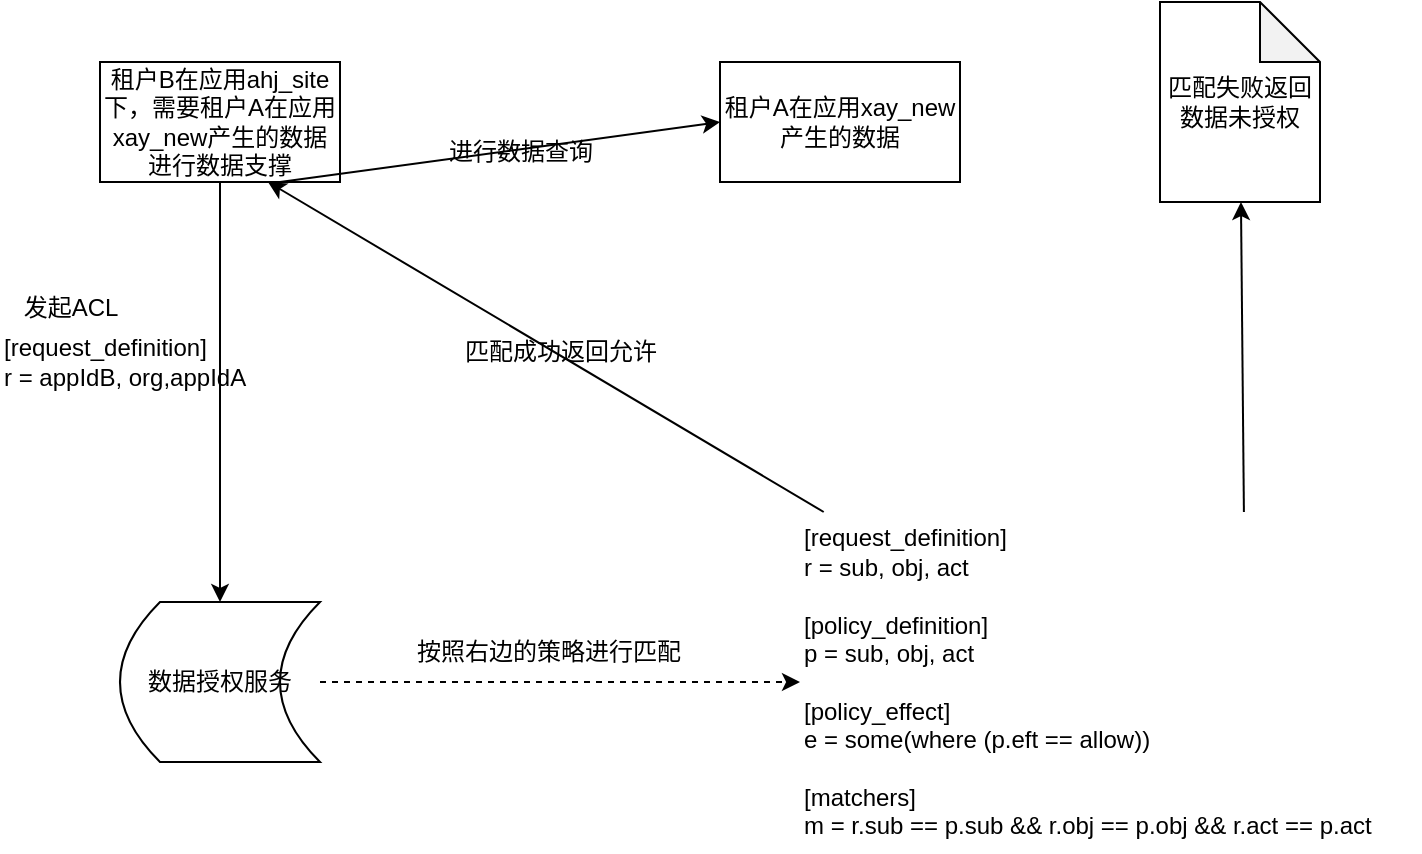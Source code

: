 <mxfile version="24.0.6" type="github">
  <diagram name="第 1 页" id="2l0wkV5MG7BHutLUghD6">
    <mxGraphModel dx="1189" dy="761" grid="1" gridSize="10" guides="1" tooltips="1" connect="1" arrows="1" fold="1" page="1" pageScale="1" pageWidth="827" pageHeight="1169" math="0" shadow="0">
      <root>
        <mxCell id="0" />
        <mxCell id="1" parent="0" />
        <mxCell id="s8JxzFlPwDfdYDSZ-Yab-1" value="租户A在应用xay_new产生的数据" style="rounded=0;whiteSpace=wrap;html=1;" vertex="1" parent="1">
          <mxGeometry x="580" y="60" width="120" height="60" as="geometry" />
        </mxCell>
        <mxCell id="s8JxzFlPwDfdYDSZ-Yab-2" value="租户B在应用ahj_site下，需要租户A在应用xay_new产生的数据进行数据支撑" style="rounded=0;whiteSpace=wrap;html=1;" vertex="1" parent="1">
          <mxGeometry x="270" y="60" width="120" height="60" as="geometry" />
        </mxCell>
        <mxCell id="s8JxzFlPwDfdYDSZ-Yab-6" value="数据授权服务" style="shape=dataStorage;whiteSpace=wrap;html=1;fixedSize=1;" vertex="1" parent="1">
          <mxGeometry x="280" y="330" width="100" height="80" as="geometry" />
        </mxCell>
        <mxCell id="s8JxzFlPwDfdYDSZ-Yab-7" value="" style="endArrow=classic;html=1;rounded=0;exitX=0.5;exitY=1;exitDx=0;exitDy=0;" edge="1" parent="1" source="s8JxzFlPwDfdYDSZ-Yab-2" target="s8JxzFlPwDfdYDSZ-Yab-6">
          <mxGeometry width="50" height="50" relative="1" as="geometry">
            <mxPoint x="390" y="420" as="sourcePoint" />
            <mxPoint x="440" y="370" as="targetPoint" />
          </mxGeometry>
        </mxCell>
        <mxCell id="s8JxzFlPwDfdYDSZ-Yab-8" value="发起ACL" style="text;html=1;align=center;verticalAlign=middle;resizable=0;points=[];autosize=1;strokeColor=none;fillColor=none;" vertex="1" parent="1">
          <mxGeometry x="220" y="168" width="70" height="30" as="geometry" />
        </mxCell>
        <mxCell id="s8JxzFlPwDfdYDSZ-Yab-9" value="&lt;div&gt;[request_definition]&lt;/div&gt;&lt;div&gt;r = sub, obj, act&lt;/div&gt;&lt;div&gt;&lt;br&gt;&lt;/div&gt;&lt;div&gt;[policy_definition]&lt;/div&gt;&lt;div&gt;p = sub, obj, act&lt;/div&gt;&lt;div&gt;&lt;br&gt;&lt;/div&gt;&lt;div&gt;[policy_effect]&lt;/div&gt;&lt;div&gt;e = some(where (p.eft == allow))&lt;/div&gt;&lt;div&gt;&lt;br&gt;&lt;/div&gt;&lt;div&gt;[matchers]&lt;/div&gt;&lt;div&gt;m = r.sub == p.sub &amp;amp;&amp;amp; r.obj == p.obj &amp;amp;&amp;amp; r.act == p.act&lt;/div&gt;" style="text;html=1;align=left;verticalAlign=middle;resizable=0;points=[];autosize=1;strokeColor=none;fillColor=none;" vertex="1" parent="1">
          <mxGeometry x="620" y="285" width="310" height="170" as="geometry" />
        </mxCell>
        <mxCell id="s8JxzFlPwDfdYDSZ-Yab-10" value="&lt;div&gt;[request_definition]&lt;/div&gt;&lt;div&gt;r = appIdB, org,appIdA&lt;/div&gt;" style="text;html=1;align=left;verticalAlign=middle;resizable=0;points=[];autosize=1;strokeColor=none;fillColor=none;" vertex="1" parent="1">
          <mxGeometry x="220" y="190" width="140" height="40" as="geometry" />
        </mxCell>
        <mxCell id="s8JxzFlPwDfdYDSZ-Yab-11" value="" style="endArrow=classic;html=1;rounded=0;exitX=1;exitY=0.5;exitDx=0;exitDy=0;dashed=1;" edge="1" parent="1" source="s8JxzFlPwDfdYDSZ-Yab-6" target="s8JxzFlPwDfdYDSZ-Yab-9">
          <mxGeometry width="50" height="50" relative="1" as="geometry">
            <mxPoint x="390" y="420" as="sourcePoint" />
            <mxPoint x="440" y="370" as="targetPoint" />
          </mxGeometry>
        </mxCell>
        <mxCell id="s8JxzFlPwDfdYDSZ-Yab-12" value="按照右边的策略进行匹配" style="text;html=1;align=center;verticalAlign=middle;resizable=0;points=[];autosize=1;strokeColor=none;fillColor=none;" vertex="1" parent="1">
          <mxGeometry x="414" y="340" width="160" height="30" as="geometry" />
        </mxCell>
        <mxCell id="s8JxzFlPwDfdYDSZ-Yab-13" value="" style="endArrow=classic;html=1;rounded=0;entryX=0.7;entryY=1;entryDx=0;entryDy=0;entryPerimeter=0;" edge="1" parent="1" source="s8JxzFlPwDfdYDSZ-Yab-9" target="s8JxzFlPwDfdYDSZ-Yab-2">
          <mxGeometry width="50" height="50" relative="1" as="geometry">
            <mxPoint x="390" y="420" as="sourcePoint" />
            <mxPoint x="440" y="370" as="targetPoint" />
          </mxGeometry>
        </mxCell>
        <mxCell id="s8JxzFlPwDfdYDSZ-Yab-14" value="匹配成功返回允许" style="text;html=1;align=center;verticalAlign=middle;resizable=0;points=[];autosize=1;strokeColor=none;fillColor=none;" vertex="1" parent="1">
          <mxGeometry x="440" y="190" width="120" height="30" as="geometry" />
        </mxCell>
        <mxCell id="s8JxzFlPwDfdYDSZ-Yab-15" value="" style="endArrow=classic;html=1;rounded=0;exitX=0.75;exitY=1;exitDx=0;exitDy=0;entryX=0;entryY=0.5;entryDx=0;entryDy=0;" edge="1" parent="1" source="s8JxzFlPwDfdYDSZ-Yab-2" target="s8JxzFlPwDfdYDSZ-Yab-1">
          <mxGeometry width="50" height="50" relative="1" as="geometry">
            <mxPoint x="390" y="420" as="sourcePoint" />
            <mxPoint x="440" y="370" as="targetPoint" />
          </mxGeometry>
        </mxCell>
        <mxCell id="s8JxzFlPwDfdYDSZ-Yab-16" value="进行数据查询" style="text;html=1;align=center;verticalAlign=middle;resizable=0;points=[];autosize=1;strokeColor=none;fillColor=none;" vertex="1" parent="1">
          <mxGeometry x="430" y="90" width="100" height="30" as="geometry" />
        </mxCell>
        <mxCell id="s8JxzFlPwDfdYDSZ-Yab-18" value="" style="endArrow=classic;html=1;rounded=0;exitX=0.716;exitY=0;exitDx=0;exitDy=0;exitPerimeter=0;" edge="1" parent="1" source="s8JxzFlPwDfdYDSZ-Yab-9" target="s8JxzFlPwDfdYDSZ-Yab-20">
          <mxGeometry width="50" height="50" relative="1" as="geometry">
            <mxPoint x="680" y="420" as="sourcePoint" />
            <mxPoint x="866.819" y="112.121" as="targetPoint" />
          </mxGeometry>
        </mxCell>
        <mxCell id="s8JxzFlPwDfdYDSZ-Yab-20" value="匹配失败返回数据未授权" style="shape=note;whiteSpace=wrap;html=1;backgroundOutline=1;darkOpacity=0.05;" vertex="1" parent="1">
          <mxGeometry x="800" y="30" width="80" height="100" as="geometry" />
        </mxCell>
      </root>
    </mxGraphModel>
  </diagram>
</mxfile>
